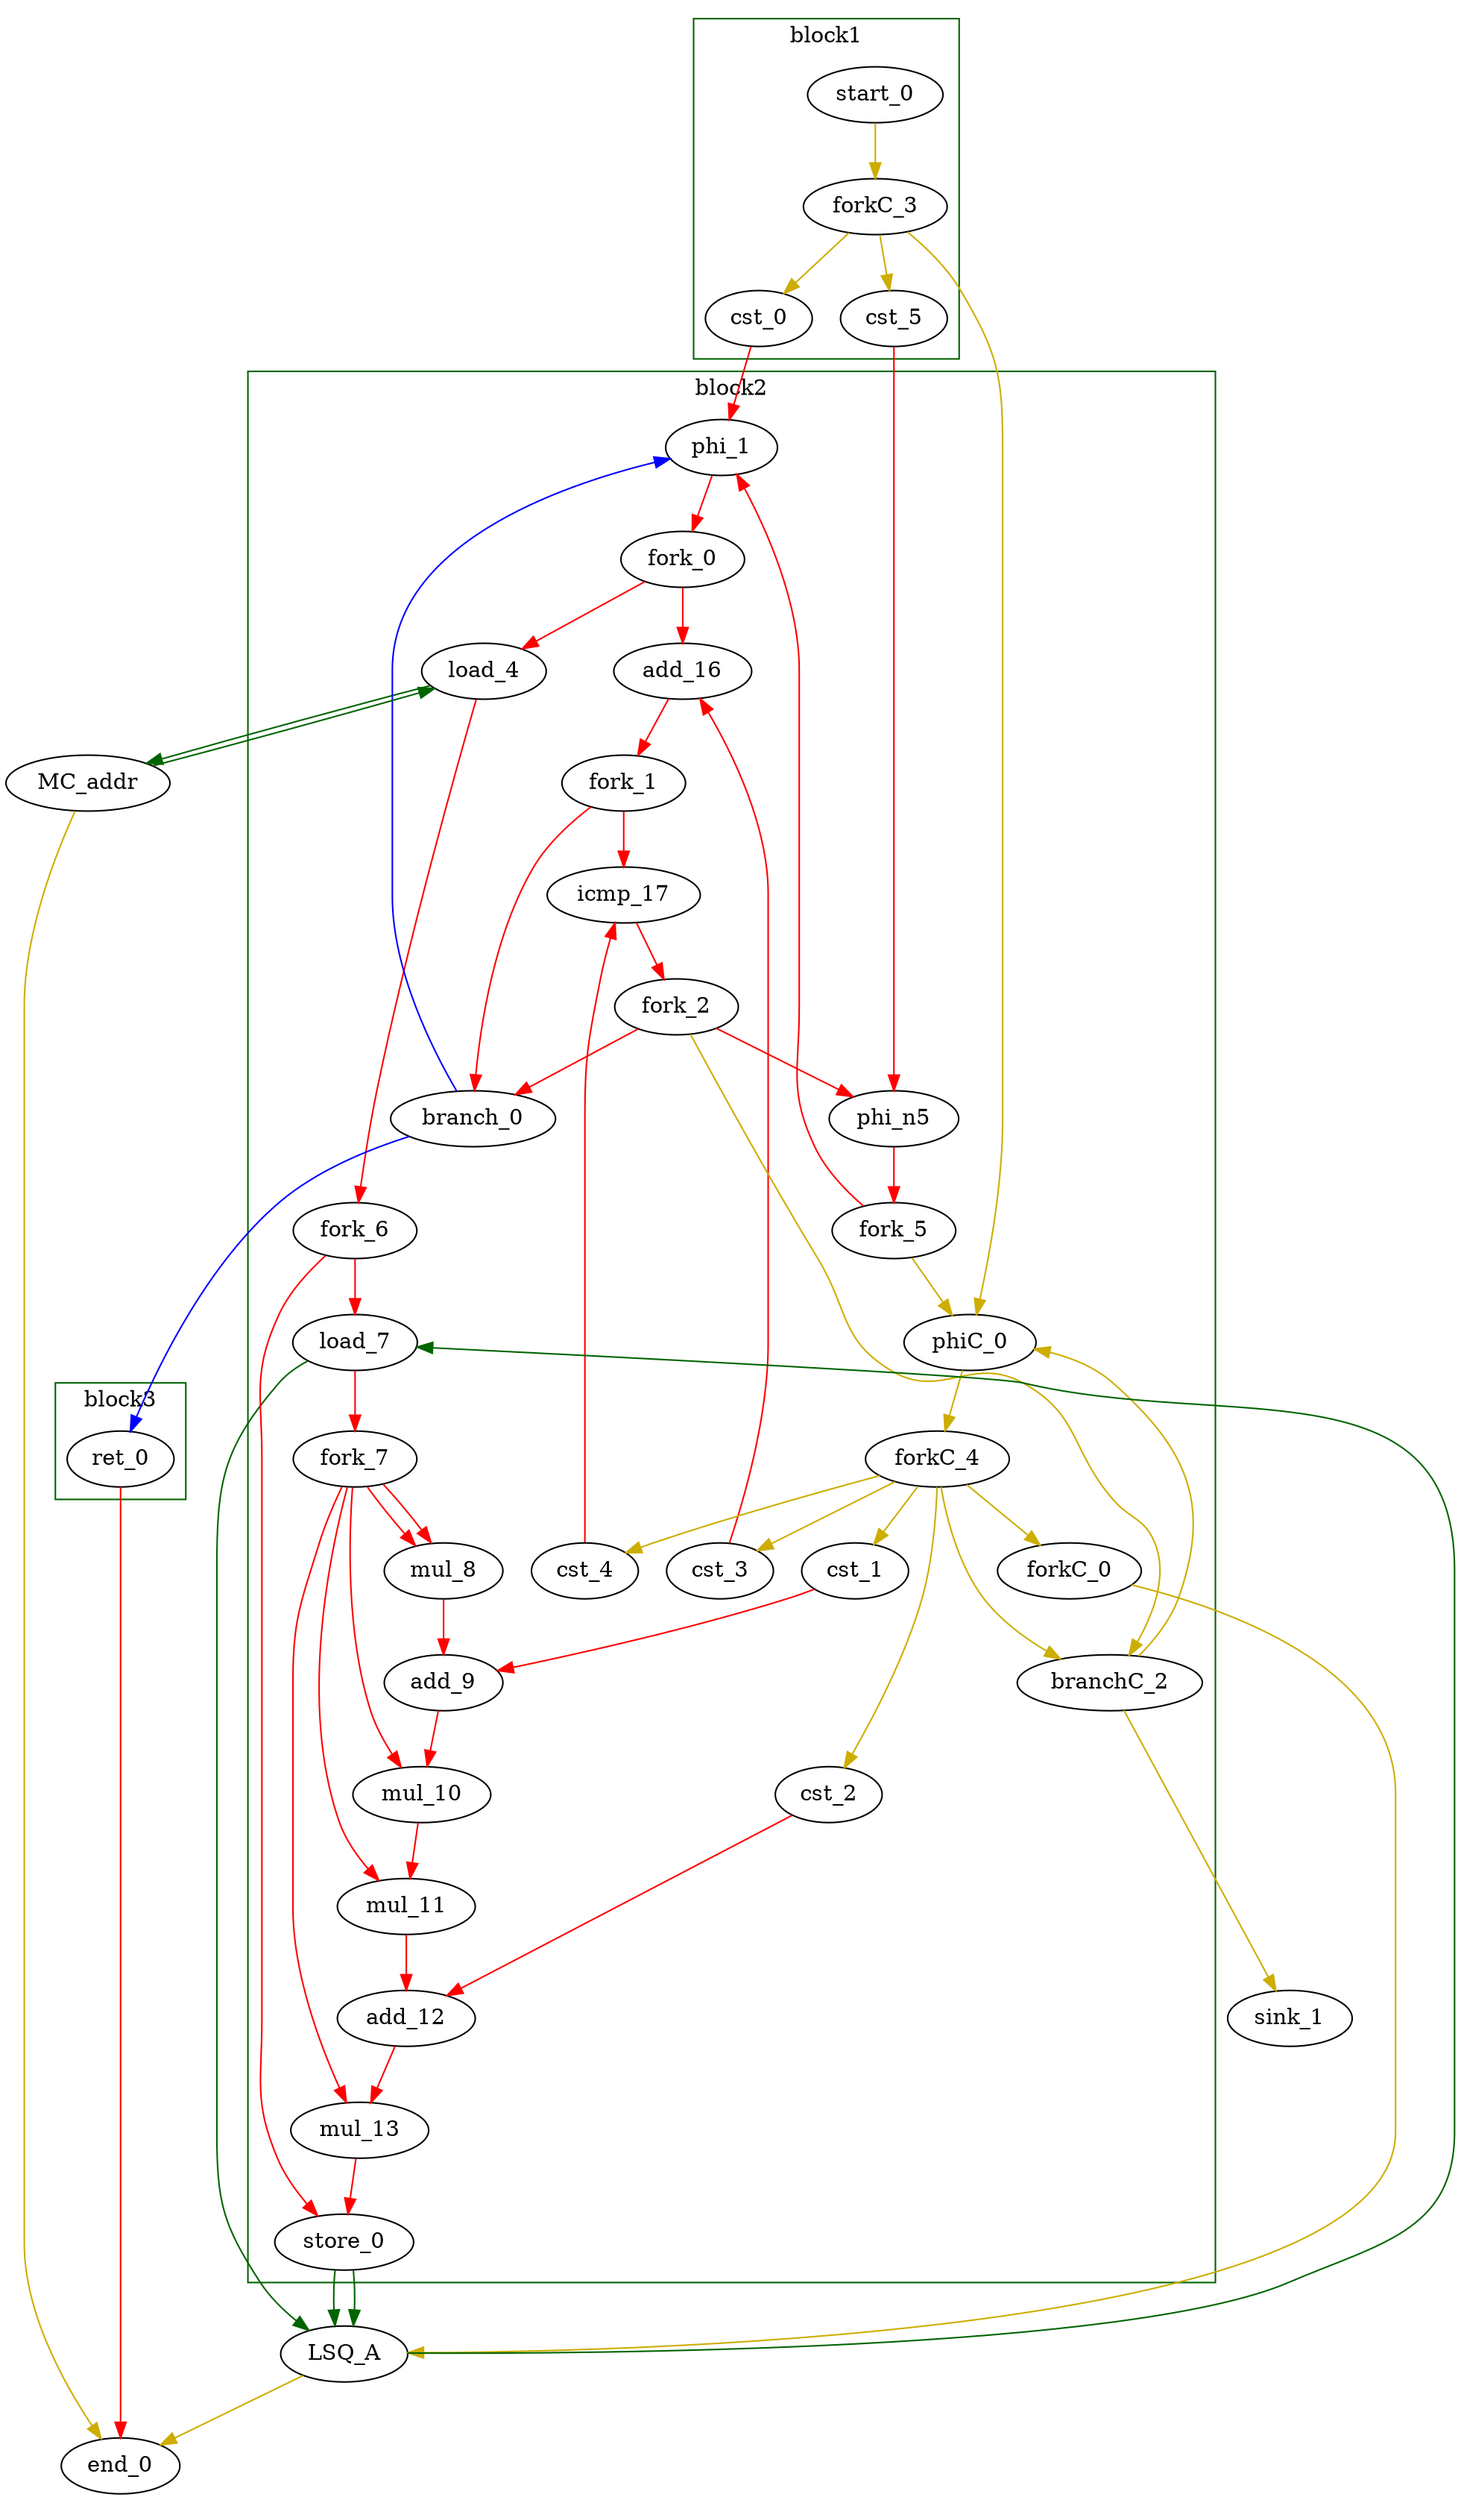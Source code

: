 Digraph G {
	splines=spline;
//DHLS version: 0.1.1" [shape = "none" pos = "20,20!"]

	subgraph cluster_0 {
	color = "darkgreen";
		label = "block1";
		"cst_0" [type = "Constant", bbID= 1, in = "in1:32", out = "out1:32", value = "0x00000000"];
		"start_0" [type = "Entry", control= "true", bbID= 1, in = "in1:0", out = "out1:0"];
		"cst_5" [type = "Constant", bbID= 1, in = "in1:32", out = "out1:32", value = "0x00000001"];
		"forkC_3" [type = "Fork", bbID= 1, in = "in1:0", out = "out1:0 out2:0 out3:0 "];

	}

	subgraph cluster_1 {
	color = "darkgreen";
		label = "block2";
		"phi_1" [type = "Mux", bbID= 2, in = "in1?:1 in2:32 in3:32 ", out = "out1:32", delay=0.366];
		"load_4" [type = "Operator", bbID= 2, op = "mc_load_op",bbID= 2, portId= 0, offset= 0, in = "in1:32 in2:32", out = "out1:32 out2:32 ", delay=0.000, latency=2, II=1];
		"load_7" [type = "Operator", bbID= 2, op = "lsq_load_op",bbID= 2, portId= 0, offset= 0, in = "in1:32 in2:32", out = "out1:32 out2:32 ", delay=0.000, latency=5, II=1];
		"mul_8" [type = "Operator", bbID= 2, op = "mul_op", in = "in1:32 in2:32 ", out = "out1:32 ", delay=0.000, latency=4, II=1];
		"cst_1" [type = "Constant", bbID= 2, in = "in1:32", out = "out1:32", value = "0x00000013"];
		"add_9" [type = "Operator", bbID= 2, op = "add_op", in = "in1:32 in2:32 ", out = "out1:32 ", delay=1.693, latency=0, II=1];
		"mul_10" [type = "Operator", bbID= 2, op = "mul_op", in = "in1:32 in2:32 ", out = "out1:32 ", delay=0.000, latency=4, II=1];
		"mul_11" [type = "Operator", bbID= 2, op = "mul_op", in = "in1:32 in2:32 ", out = "out1:32 ", delay=0.000, latency=4, II=1];
		"cst_2" [type = "Constant", bbID= 2, in = "in1:32", out = "out1:32", value = "0x00000003"];
		"add_12" [type = "Operator", bbID= 2, op = "add_op", in = "in1:32 in2:32 ", out = "out1:32 ", delay=1.693, latency=0, II=1];
		"mul_13" [type = "Operator", bbID= 2, op = "mul_op", in = "in1:32 in2:32 ", out = "out1:32 ", delay=0.000, latency=4, II=1];
		"store_0" [type = "Operator", bbID= 2, op = "lsq_store_op",bbID= 2, portId= 0, offset= 1, in = "in1:32 in2:32 ", out = "out1:32 out2:32", delay=0.000, latency=0, II=1];
		"cst_3" [type = "Constant", bbID= 2, in = "in1:32", out = "out1:32", value = "0x00000001"];
		"add_16" [type = "Operator", bbID= 2, op = "add_op", in = "in1:32 in2:32 ", out = "out1:32 ", delay=1.693, latency=0, II=1];
		"cst_4" [type = "Constant", bbID= 2, in = "in1:32", out = "out1:32", value = "0x000003E8"];
		"icmp_17" [type = "Operator", bbID= 2, op = "icmp_ult_op", in = "in1:32 in2:32 ", out = "out1:1 ", delay=1.530, latency=0, II=1];
		"forkC_0" [type = "Fork", bbID= 2, in = "in1:0", out = "out1:0 "];
		"phiC_0" [type = "Mux", bbID= 2, in = "in1?:1 in2:0 in3:0 ", out = "out1:0", delay=0.166];
		"branch_0" [type = "Branch", bbID= 2,  in = "in1:32 in2?:1*i", out = "out1+:32 out2-:32"];
		"phi_n5" [type = "Merge", bbID= 2, in = "in1:32 in2:32*i ", out = "out1:32", delay=0.366];
		"branchC_2" [type = "Branch", bbID= 2,  in = "in1:0 in2?:1*i", out = "out1+:0 out2-:0"];
		"fork_0" [type = "Fork", bbID= 2, in = "in1:32", out = "out1:32 out2:32 "];
		"fork_1" [type = "Fork", bbID= 2, in = "in1:32", out = "out1:32 out2:32 "];
		"fork_2" [type = "Fork", bbID= 2, in = "in1:32", out = "out1:32 out2:32 out3:32 "];
		"forkC_4" [type = "Fork", bbID= 2, in = "in1:0", out = "out1:0 out2:0 out3:0 out4:0 out5:0 out6:0 "];
		"fork_5" [type = "Fork", bbID= 2, in = "in1:32", out = "out1:32 out2:32 "];
		"fork_6" [type = "Fork", bbID= 2, in = "in1:32", out = "out1:32 out2:32 "];
		"fork_7" [type = "Fork", bbID= 2, in = "in1:32", out = "out1:32 out2:32 out3:32 out4:32 out5:32 "];

	}

	subgraph cluster_2 {
	color = "darkgreen";
		label = "block3";
		"ret_0" [type = "Operator", bbID= 3, op = "ret_op", in = "in1:32 ", out = "out1:32 ", delay=0.000, latency=0, II=1];

	}
	"LSQ_A" [type = "LSQ", bbID= 0, in = "in1:0*c0 in2:32*l0a in3:32*s0a in4:32*s0d ", out = "out1:32*l0d out2:0*e ", memory = "A", bbcount = 1, ldcount = 1, stcount = 1, fifoDepth = 32, numLoads = "{1}", numStores = "{1}", loadOffsets = "{{0;0;0;0;0;0;0;0;0;0;0;0;0;0;0;0;0;0;0;0;0;0;0;0;0;0;0;0;0;0;0;0}}", storeOffsets = "{{1;0;0;0;0;0;0;0;0;0;0;0;0;0;0;0;0;0;0;0;0;0;0;0;0;0;0;0;0;0;0;0}}", loadPorts = "{{0;0;0;0;0;0;0;0;0;0;0;0;0;0;0;0;0;0;0;0;0;0;0;0;0;0;0;0;0;0;0;0}}", storePorts = "{{0;0;0;0;0;0;0;0;0;0;0;0;0;0;0;0;0;0;0;0;0;0;0;0;0;0;0;0;0;0;0;0}}"];
	"MC_addr" [type = "MC", bbID= 0, in = "in1:32*l0a ", out = "out1:32*l0d out2:0*e ", memory = "addr", bbcount = 0, ldcount = 1, stcount = 0];
	"sink_1" [type = "Sink", bbID= 0, in = "in1:0"];
	"end_0" [type = "Exit", bbID= 0, in = "in1:0*e in2:0*e in3:32 ", out = "out1:32"];

	"load_4" -> "MC_addr" [color = "darkgreen", mem_address = "true", from = "out2", to = "in1"];
	"MC_addr" -> "load_4" [color = "darkgreen", mem_address = "false", from = "out1", to = "in1"];
	"load_7" -> "LSQ_A" [color = "darkgreen", mem_address = "true", from = "out2", to = "in2"];
	"LSQ_A" -> "load_7" [color = "darkgreen", mem_address = "false", from = "out1", to = "in1"];
	"store_0" -> "LSQ_A" [color = "darkgreen", mem_address = "true", from = "out2", to = "in3"];
	"store_0" -> "LSQ_A" [color = "darkgreen", mem_address = "false", from = "out1", to = "in4"];
	"LSQ_A" -> "end_0" [color = "gold3", from = "out2", to = "in1"];
	"MC_addr" -> "end_0" [color = "gold3", from = "out2", to = "in2"];
	"cst_0" -> "phi_1" [color = "red", from = "out1", to = "in3"];
	"phi_1" -> "fork_0" [color = "red", from = "out1", to = "in1"];
	"load_4" -> "fork_6" [color = "red", from = "out1", to = "in1"];
	"load_7" -> "fork_7" [color = "red", from = "out1", to = "in1"];
	"mul_8" -> "add_9" [color = "red", from = "out1", to = "in1"];
	"cst_1" -> "add_9" [color = "red", from = "out1", to = "in2"];
	"add_9" -> "mul_10" [color = "red", from = "out1", to = "in1"];
	"mul_10" -> "mul_11" [color = "red", from = "out1", to = "in1"];
	"mul_11" -> "add_12" [color = "red", from = "out1", to = "in1"];
	"cst_2" -> "add_12" [color = "red", from = "out1", to = "in2"];
	"add_12" -> "mul_13" [color = "red", from = "out1", to = "in1"];
	"mul_13" -> "store_0" [color = "red", from = "out1", to = "in1"];
	"cst_3" -> "add_16" [color = "red", from = "out1", to = "in2"];
	"add_16" -> "fork_1" [color = "red", from = "out1", to = "in1"];
	"cst_4" -> "icmp_17" [color = "red", from = "out1", to = "in2"];
	"icmp_17" -> "fork_2" [color = "red", from = "out1", to = "in1"];
	"ret_0" -> "end_0" [color = "red", from = "out1", to = "in3"];
	"start_0" -> "forkC_3" [color = "gold3", from = "out1", to = "in1"];
	"forkC_0" -> "LSQ_A" [color = "gold3", from = "out1", to = "in1"];
	"phiC_0" -> "forkC_4" [color = "gold3", from = "out1", to = "in1"];
	"branch_0" -> "ret_0" [color = "blue", minlen = 3, from = "out1", to = "in1"];
	"branch_0" -> "phi_1" [color = "blue", minlen = 3, from = "out2", to = "in2"];
	"phi_n5" -> "fork_5" [color = "red", from = "out1", to = "in1"];
	"cst_5" -> "phi_n5" [color = "red", from = "out1", to = "in1"];
	"branchC_2" -> "sink_1" [color = "gold3", minlen = 3, from = "out1", to = "in1"];
	"branchC_2" -> "phiC_0" [color = "gold3", minlen = 3, from = "out2", to = "in2"];
	"fork_0" -> "add_16" [color = "red", from = "out1", to = "in1"];
	"fork_0" -> "load_4" [color = "red", from = "out2", to = "in2"];
	"fork_1" -> "icmp_17" [color = "red", from = "out1", to = "in1"];
	"fork_1" -> "branch_0" [color = "red", from = "out2", to = "in1"];
	"fork_2" -> "branch_0" [color = "red", from = "out1", to = "in2"];
	"fork_2" -> "phi_n5" [color = "red", from = "out2", to = "in2"];
	"fork_2" -> "branchC_2" [color = "gold3", from = "out3", to = "in2"];
	"forkC_3" -> "cst_0" [color = "gold3", from = "out1", to = "in1"];
	"forkC_3" -> "phiC_0" [color = "gold3", from = "out2", to = "in3"];
	"forkC_3" -> "cst_5" [color = "gold3", from = "out3", to = "in1"];
	"forkC_4" -> "cst_1" [color = "gold3", from = "out1", to = "in1"];
	"forkC_4" -> "branchC_2" [color = "gold3", from = "out2", to = "in1"];
	"forkC_4" -> "cst_2" [color = "gold3", from = "out3", to = "in1"];
	"forkC_4" -> "cst_3" [color = "gold3", from = "out4", to = "in1"];
	"forkC_4" -> "cst_4" [color = "gold3", from = "out5", to = "in1"];
	"forkC_4" -> "forkC_0" [color = "gold3", from = "out6", to = "in1"];
	"fork_5" -> "phi_1" [color = "red", from = "out1", to = "in1"];
	"fork_5" -> "phiC_0" [color = "gold3", from = "out2", to = "in1"];
	"fork_6" -> "load_7" [color = "red", from = "out1", to = "in2"];
	"fork_6" -> "store_0" [color = "red", from = "out2", to = "in2"];
	"fork_7" -> "mul_8" [color = "red", from = "out1", to = "in1"];
	"fork_7" -> "mul_8" [color = "red", from = "out2", to = "in2"];
	"fork_7" -> "mul_10" [color = "red", from = "out3", to = "in2"];
	"fork_7" -> "mul_11" [color = "red", from = "out4", to = "in2"];
	"fork_7" -> "mul_13" [color = "red", from = "out5", to = "in2"];

}